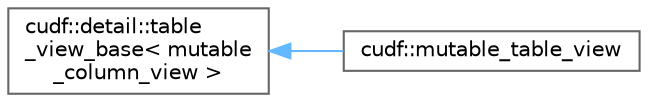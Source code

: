 digraph "类继承关系图"
{
 // LATEX_PDF_SIZE
  bgcolor="transparent";
  edge [fontname=Helvetica,fontsize=10,labelfontname=Helvetica,labelfontsize=10];
  node [fontname=Helvetica,fontsize=10,shape=box,height=0.2,width=0.4];
  rankdir="LR";
  Node0 [id="Node000000",label="cudf::detail::table\l_view_base\< mutable\l_column_view \>",height=0.2,width=0.4,color="grey40", fillcolor="white", style="filled",URL="$classcudf_1_1detail_1_1table__view__base.html",tooltip=" "];
  Node0 -> Node1 [id="edge109_Node000000_Node000001",dir="back",color="steelblue1",style="solid",tooltip=" "];
  Node1 [id="Node000001",label="cudf::mutable_table_view",height=0.2,width=0.4,color="grey40", fillcolor="white", style="filled",URL="$classcudf_1_1mutable__table__view.html",tooltip="A set of mutable_column_views of the same size."];
}
